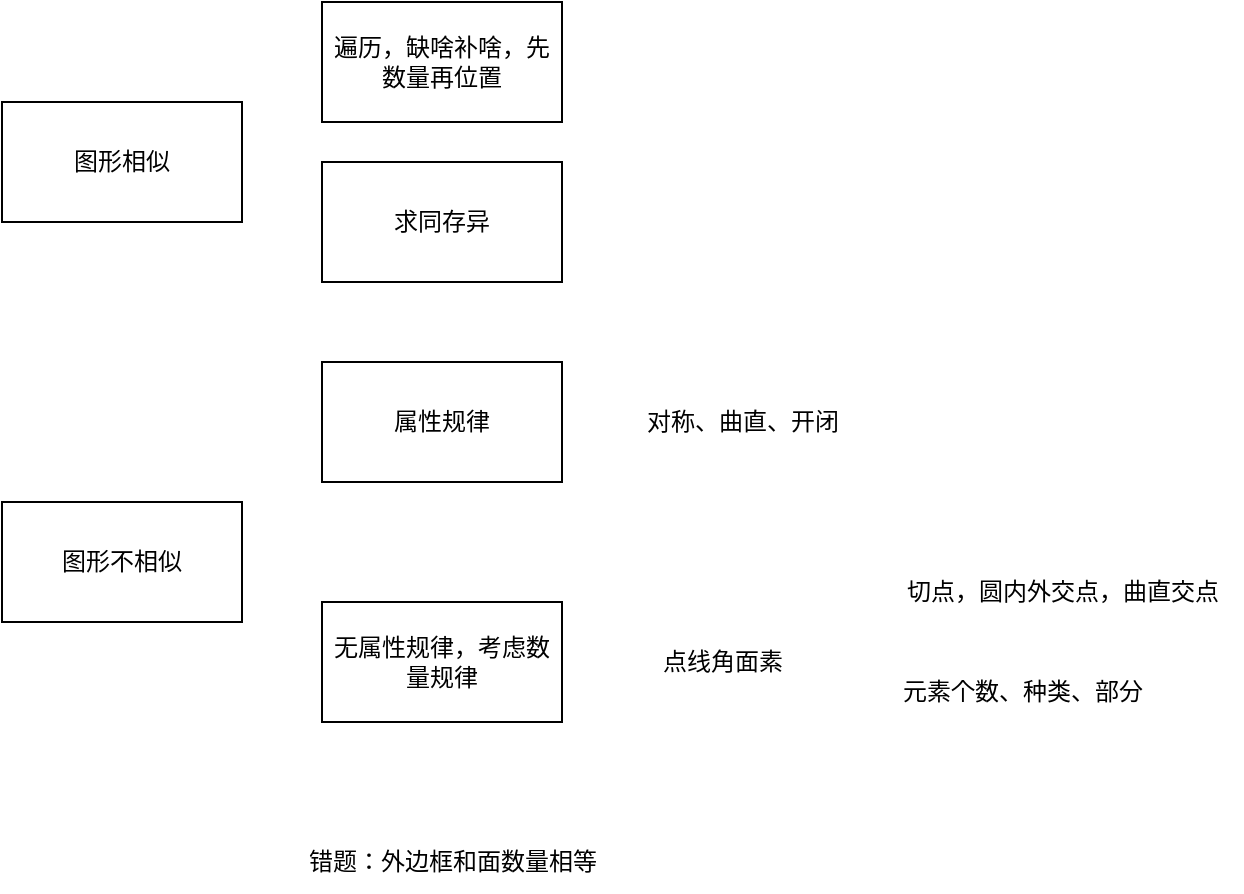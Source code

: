 <mxfile version="23.1.8" type="github">
  <diagram name="第 1 页" id="9B6i5pc0i6AFC_Ok4Ifa">
    <mxGraphModel dx="1050" dy="522" grid="1" gridSize="10" guides="1" tooltips="1" connect="1" arrows="1" fold="1" page="1" pageScale="1" pageWidth="827" pageHeight="1169" math="0" shadow="0">
      <root>
        <mxCell id="0" />
        <mxCell id="1" parent="0" />
        <mxCell id="K5g4BO94jVKAYZUBKcI--1" value="图形相似" style="whiteSpace=wrap;html=1;" parent="1" vertex="1">
          <mxGeometry x="40" y="220" width="120" height="60" as="geometry" />
        </mxCell>
        <mxCell id="K5g4BO94jVKAYZUBKcI--2" value="遍历，缺啥补啥，先数量再位置" style="whiteSpace=wrap;html=1;" parent="1" vertex="1">
          <mxGeometry x="200" y="170" width="120" height="60" as="geometry" />
        </mxCell>
        <mxCell id="K5g4BO94jVKAYZUBKcI--3" value="求同存异" style="whiteSpace=wrap;html=1;" parent="1" vertex="1">
          <mxGeometry x="200" y="250" width="120" height="60" as="geometry" />
        </mxCell>
        <mxCell id="iwOonRTgiqZsQCudaoed-1" value="图形不相似" style="whiteSpace=wrap;html=1;" parent="1" vertex="1">
          <mxGeometry x="40" y="420" width="120" height="60" as="geometry" />
        </mxCell>
        <mxCell id="iwOonRTgiqZsQCudaoed-5" value="属性规律" style="whiteSpace=wrap;html=1;" parent="1" vertex="1">
          <mxGeometry x="200" y="350" width="120" height="60" as="geometry" />
        </mxCell>
        <mxCell id="iwOonRTgiqZsQCudaoed-7" value="对称、曲直、开闭" style="text;html=1;align=center;verticalAlign=middle;resizable=0;points=[];autosize=1;strokeColor=none;fillColor=none;" parent="1" vertex="1">
          <mxGeometry x="350" y="365" width="120" height="30" as="geometry" />
        </mxCell>
        <mxCell id="iwOonRTgiqZsQCudaoed-8" value="无属性规律，考虑数量规律" style="whiteSpace=wrap;html=1;" parent="1" vertex="1">
          <mxGeometry x="200" y="470" width="120" height="60" as="geometry" />
        </mxCell>
        <mxCell id="iwOonRTgiqZsQCudaoed-9" value="点线角面素" style="text;html=1;align=center;verticalAlign=middle;resizable=0;points=[];autosize=1;strokeColor=none;fillColor=none;" parent="1" vertex="1">
          <mxGeometry x="360" y="485" width="80" height="30" as="geometry" />
        </mxCell>
        <mxCell id="iwOonRTgiqZsQCudaoed-10" value="切点，圆内外交点，曲直交点" style="text;html=1;align=center;verticalAlign=middle;resizable=0;points=[];autosize=1;strokeColor=none;fillColor=none;" parent="1" vertex="1">
          <mxGeometry x="480" y="450" width="180" height="30" as="geometry" />
        </mxCell>
        <mxCell id="QqtTnsvsvATv8yc0gJtZ-1" value="元素个数、种类、部分" style="text;html=1;align=center;verticalAlign=middle;resizable=0;points=[];autosize=1;strokeColor=none;fillColor=none;" parent="1" vertex="1">
          <mxGeometry x="480" y="500" width="140" height="30" as="geometry" />
        </mxCell>
        <mxCell id="QwQOc7exzc3PdinJYsSx-1" value="错题：外边框和面数量相等" style="text;html=1;align=center;verticalAlign=middle;resizable=0;points=[];autosize=1;strokeColor=none;fillColor=none;" vertex="1" parent="1">
          <mxGeometry x="180" y="585" width="170" height="30" as="geometry" />
        </mxCell>
      </root>
    </mxGraphModel>
  </diagram>
</mxfile>
